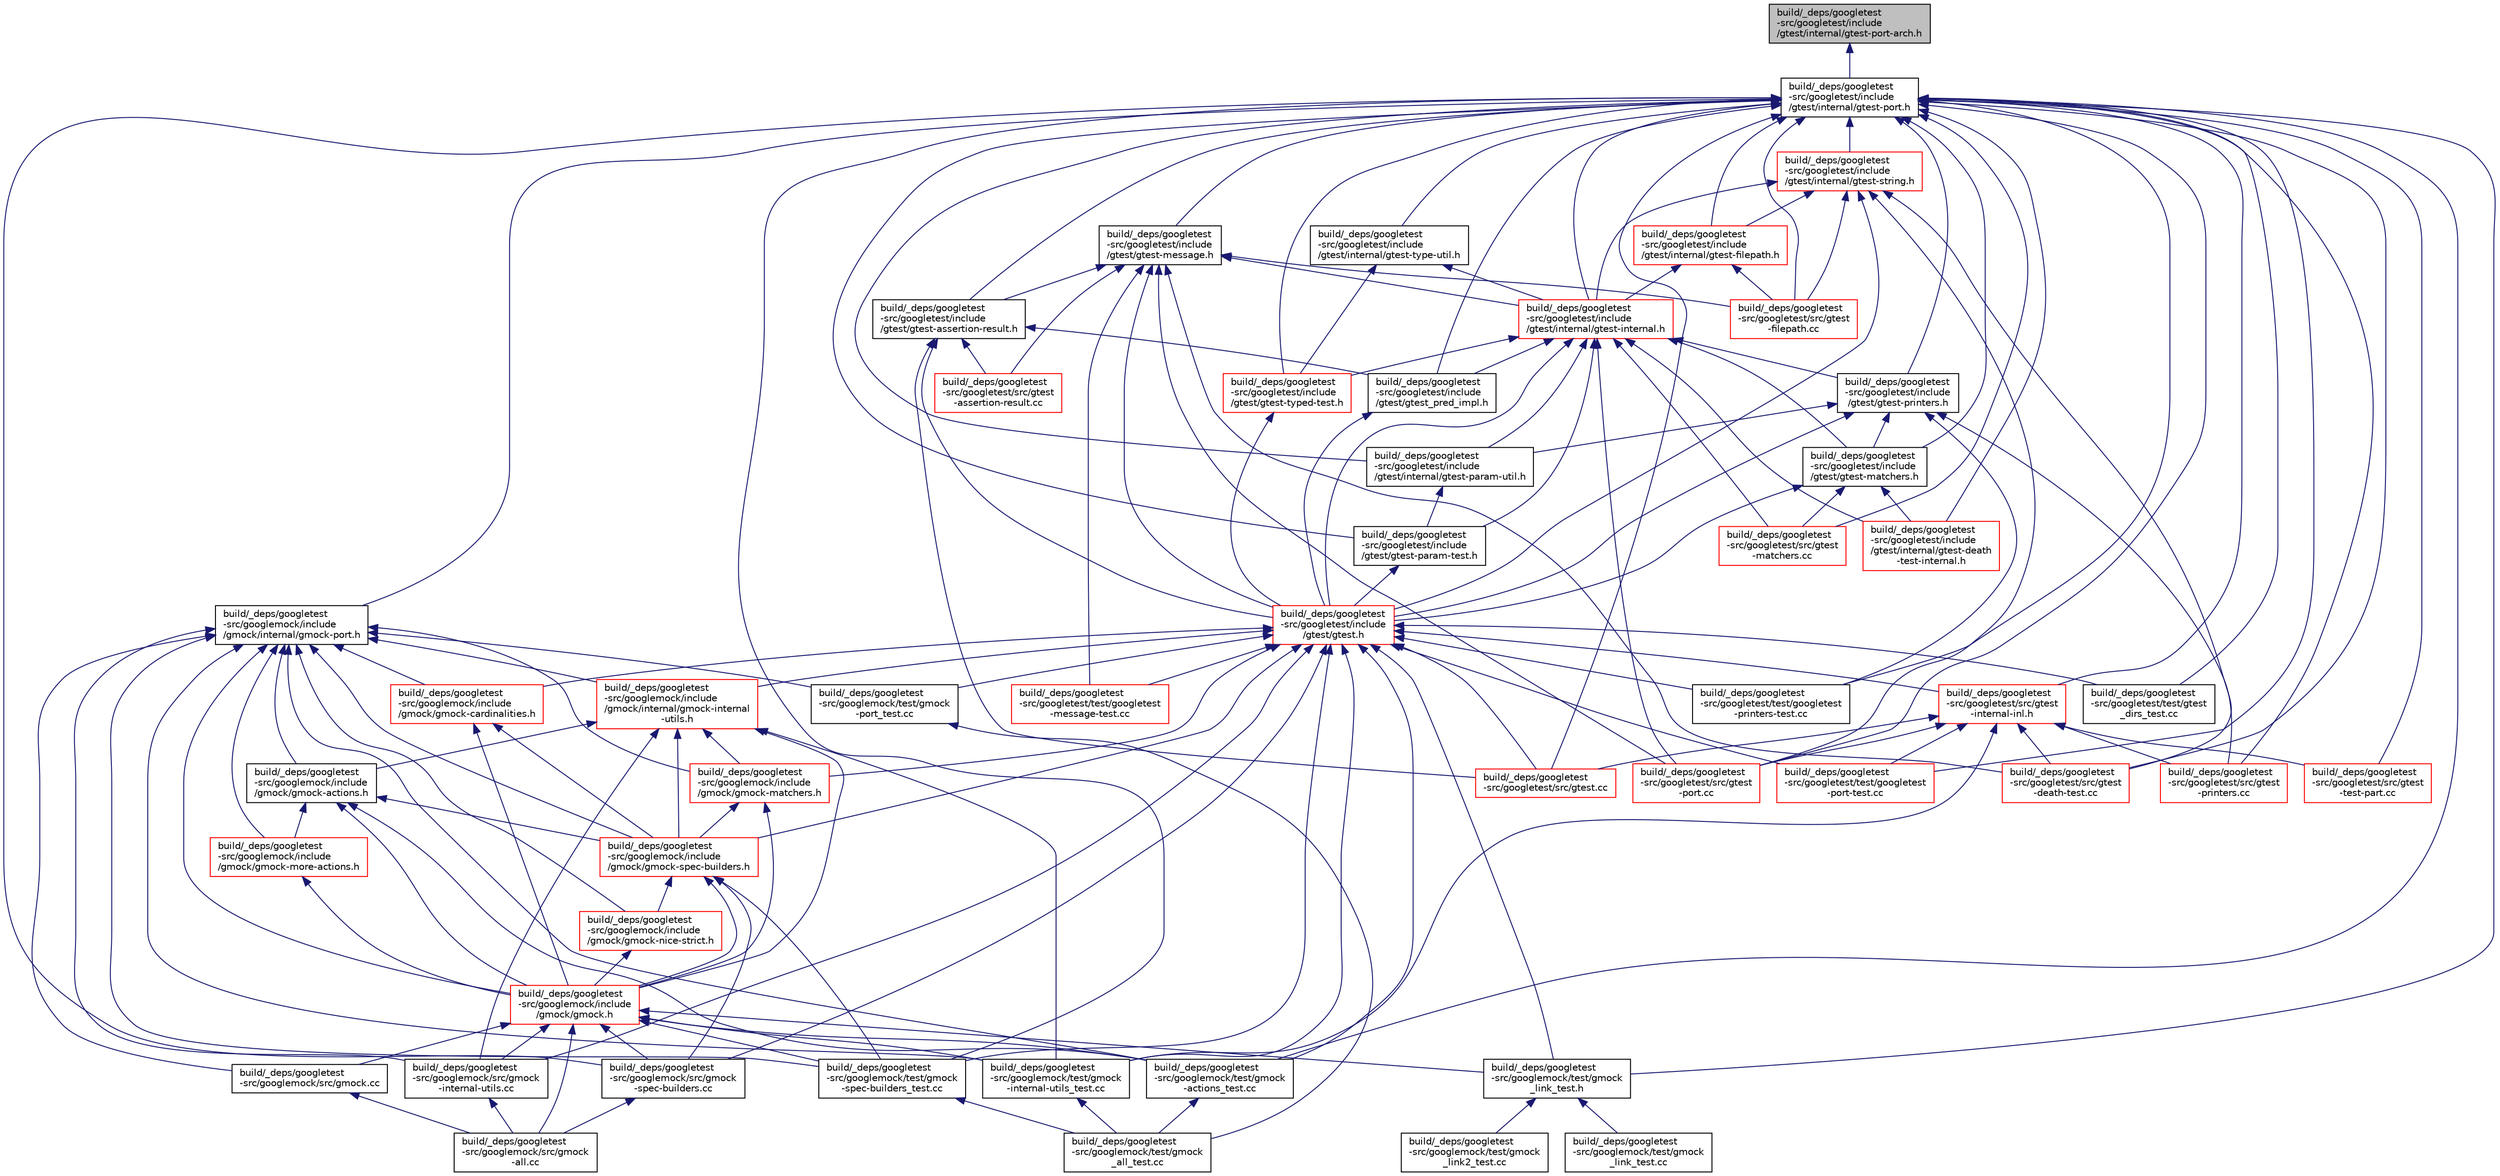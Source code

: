digraph "build/_deps/googletest-src/googletest/include/gtest/internal/gtest-port-arch.h"
{
 // LATEX_PDF_SIZE
  edge [fontname="Helvetica",fontsize="10",labelfontname="Helvetica",labelfontsize="10"];
  node [fontname="Helvetica",fontsize="10",shape=record];
  Node1 [label="build/_deps/googletest\l-src/googletest/include\l/gtest/internal/gtest-port-arch.h",height=0.2,width=0.4,color="black", fillcolor="grey75", style="filled", fontcolor="black",tooltip=" "];
  Node1 -> Node2 [dir="back",color="midnightblue",fontsize="10",style="solid"];
  Node2 [label="build/_deps/googletest\l-src/googletest/include\l/gtest/internal/gtest-port.h",height=0.2,width=0.4,color="black", fillcolor="white", style="filled",URL="$gtest-port_8h.html",tooltip=" "];
  Node2 -> Node3 [dir="back",color="midnightblue",fontsize="10",style="solid"];
  Node3 [label="build/_deps/googletest\l-src/googlemock/include\l/gmock/internal/gmock-port.h",height=0.2,width=0.4,color="black", fillcolor="white", style="filled",URL="$gmock-port_8h.html",tooltip=" "];
  Node3 -> Node4 [dir="back",color="midnightblue",fontsize="10",style="solid"];
  Node4 [label="build/_deps/googletest\l-src/googlemock/include\l/gmock/gmock-actions.h",height=0.2,width=0.4,color="black", fillcolor="white", style="filled",URL="$gmock-actions_8h.html",tooltip=" "];
  Node4 -> Node5 [dir="back",color="midnightblue",fontsize="10",style="solid"];
  Node5 [label="build/_deps/googletest\l-src/googlemock/include\l/gmock/gmock-more-actions.h",height=0.2,width=0.4,color="red", fillcolor="white", style="filled",URL="$gmock-more-actions_8h.html",tooltip=" "];
  Node5 -> Node6 [dir="back",color="midnightblue",fontsize="10",style="solid"];
  Node6 [label="build/_deps/googletest\l-src/googlemock/include\l/gmock/gmock.h",height=0.2,width=0.4,color="red", fillcolor="white", style="filled",URL="$gmock_8h.html",tooltip=" "];
  Node6 -> Node10 [dir="back",color="midnightblue",fontsize="10",style="solid"];
  Node10 [label="build/_deps/googletest\l-src/googlemock/src/gmock\l-all.cc",height=0.2,width=0.4,color="black", fillcolor="white", style="filled",URL="$gmock-all_8cc.html",tooltip=" "];
  Node6 -> Node11 [dir="back",color="midnightblue",fontsize="10",style="solid"];
  Node11 [label="build/_deps/googletest\l-src/googlemock/src/gmock\l-internal-utils.cc",height=0.2,width=0.4,color="black", fillcolor="white", style="filled",URL="$gmock-internal-utils_8cc.html",tooltip=" "];
  Node11 -> Node10 [dir="back",color="midnightblue",fontsize="10",style="solid"];
  Node6 -> Node12 [dir="back",color="midnightblue",fontsize="10",style="solid"];
  Node12 [label="build/_deps/googletest\l-src/googlemock/src/gmock\l-spec-builders.cc",height=0.2,width=0.4,color="black", fillcolor="white", style="filled",URL="$gmock-spec-builders_8cc.html",tooltip=" "];
  Node12 -> Node10 [dir="back",color="midnightblue",fontsize="10",style="solid"];
  Node6 -> Node13 [dir="back",color="midnightblue",fontsize="10",style="solid"];
  Node13 [label="build/_deps/googletest\l-src/googlemock/src/gmock.cc",height=0.2,width=0.4,color="black", fillcolor="white", style="filled",URL="$gmock_8cc.html",tooltip=" "];
  Node13 -> Node10 [dir="back",color="midnightblue",fontsize="10",style="solid"];
  Node6 -> Node15 [dir="back",color="midnightblue",fontsize="10",style="solid"];
  Node15 [label="build/_deps/googletest\l-src/googlemock/test/gmock\l-actions_test.cc",height=0.2,width=0.4,color="black", fillcolor="white", style="filled",URL="$gmock-actions__test_8cc.html",tooltip=" "];
  Node15 -> Node16 [dir="back",color="midnightblue",fontsize="10",style="solid"];
  Node16 [label="build/_deps/googletest\l-src/googlemock/test/gmock\l_all_test.cc",height=0.2,width=0.4,color="black", fillcolor="white", style="filled",URL="$gmock__all__test_8cc.html",tooltip=" "];
  Node6 -> Node19 [dir="back",color="midnightblue",fontsize="10",style="solid"];
  Node19 [label="build/_deps/googletest\l-src/googlemock/test/gmock\l-internal-utils_test.cc",height=0.2,width=0.4,color="black", fillcolor="white", style="filled",URL="$gmock-internal-utils__test_8cc.html",tooltip=" "];
  Node19 -> Node16 [dir="back",color="midnightblue",fontsize="10",style="solid"];
  Node6 -> Node28 [dir="back",color="midnightblue",fontsize="10",style="solid"];
  Node28 [label="build/_deps/googletest\l-src/googlemock/test/gmock\l-spec-builders_test.cc",height=0.2,width=0.4,color="black", fillcolor="white", style="filled",URL="$gmock-spec-builders__test_8cc.html",tooltip=" "];
  Node28 -> Node16 [dir="back",color="midnightblue",fontsize="10",style="solid"];
  Node6 -> Node31 [dir="back",color="midnightblue",fontsize="10",style="solid"];
  Node31 [label="build/_deps/googletest\l-src/googlemock/test/gmock\l_link_test.h",height=0.2,width=0.4,color="black", fillcolor="white", style="filled",URL="$gmock__link__test_8h.html",tooltip=" "];
  Node31 -> Node32 [dir="back",color="midnightblue",fontsize="10",style="solid"];
  Node32 [label="build/_deps/googletest\l-src/googlemock/test/gmock\l_link2_test.cc",height=0.2,width=0.4,color="black", fillcolor="white", style="filled",URL="$gmock__link2__test_8cc.html",tooltip=" "];
  Node31 -> Node33 [dir="back",color="midnightblue",fontsize="10",style="solid"];
  Node33 [label="build/_deps/googletest\l-src/googlemock/test/gmock\l_link_test.cc",height=0.2,width=0.4,color="black", fillcolor="white", style="filled",URL="$gmock__link__test_8cc.html",tooltip=" "];
  Node4 -> Node37 [dir="back",color="midnightblue",fontsize="10",style="solid"];
  Node37 [label="build/_deps/googletest\l-src/googlemock/include\l/gmock/gmock-spec-builders.h",height=0.2,width=0.4,color="red", fillcolor="white", style="filled",URL="$gmock-spec-builders_8h.html",tooltip=" "];
  Node37 -> Node39 [dir="back",color="midnightblue",fontsize="10",style="solid"];
  Node39 [label="build/_deps/googletest\l-src/googlemock/include\l/gmock/gmock-nice-strict.h",height=0.2,width=0.4,color="red", fillcolor="white", style="filled",URL="$gmock-nice-strict_8h.html",tooltip=" "];
  Node39 -> Node6 [dir="back",color="midnightblue",fontsize="10",style="solid"];
  Node37 -> Node6 [dir="back",color="midnightblue",fontsize="10",style="solid"];
  Node37 -> Node12 [dir="back",color="midnightblue",fontsize="10",style="solid"];
  Node37 -> Node28 [dir="back",color="midnightblue",fontsize="10",style="solid"];
  Node4 -> Node6 [dir="back",color="midnightblue",fontsize="10",style="solid"];
  Node4 -> Node15 [dir="back",color="midnightblue",fontsize="10",style="solid"];
  Node3 -> Node40 [dir="back",color="midnightblue",fontsize="10",style="solid"];
  Node40 [label="build/_deps/googletest\l-src/googlemock/include\l/gmock/gmock-cardinalities.h",height=0.2,width=0.4,color="red", fillcolor="white", style="filled",URL="$gmock-cardinalities_8h.html",tooltip=" "];
  Node40 -> Node37 [dir="back",color="midnightblue",fontsize="10",style="solid"];
  Node40 -> Node6 [dir="back",color="midnightblue",fontsize="10",style="solid"];
  Node3 -> Node42 [dir="back",color="midnightblue",fontsize="10",style="solid"];
  Node42 [label="build/_deps/googletest\l-src/googlemock/include\l/gmock/gmock-matchers.h",height=0.2,width=0.4,color="red", fillcolor="white", style="filled",URL="$gmock-matchers_8h.html",tooltip=" "];
  Node42 -> Node37 [dir="back",color="midnightblue",fontsize="10",style="solid"];
  Node42 -> Node6 [dir="back",color="midnightblue",fontsize="10",style="solid"];
  Node3 -> Node5 [dir="back",color="midnightblue",fontsize="10",style="solid"];
  Node3 -> Node39 [dir="back",color="midnightblue",fontsize="10",style="solid"];
  Node3 -> Node37 [dir="back",color="midnightblue",fontsize="10",style="solid"];
  Node3 -> Node6 [dir="back",color="midnightblue",fontsize="10",style="solid"];
  Node3 -> Node45 [dir="back",color="midnightblue",fontsize="10",style="solid"];
  Node45 [label="build/_deps/googletest\l-src/googlemock/include\l/gmock/internal/gmock-internal\l-utils.h",height=0.2,width=0.4,color="red", fillcolor="white", style="filled",URL="$gmock-internal-utils_8h.html",tooltip=" "];
  Node45 -> Node4 [dir="back",color="midnightblue",fontsize="10",style="solid"];
  Node45 -> Node42 [dir="back",color="midnightblue",fontsize="10",style="solid"];
  Node45 -> Node37 [dir="back",color="midnightblue",fontsize="10",style="solid"];
  Node45 -> Node6 [dir="back",color="midnightblue",fontsize="10",style="solid"];
  Node45 -> Node11 [dir="back",color="midnightblue",fontsize="10",style="solid"];
  Node45 -> Node19 [dir="back",color="midnightblue",fontsize="10",style="solid"];
  Node3 -> Node11 [dir="back",color="midnightblue",fontsize="10",style="solid"];
  Node3 -> Node13 [dir="back",color="midnightblue",fontsize="10",style="solid"];
  Node3 -> Node15 [dir="back",color="midnightblue",fontsize="10",style="solid"];
  Node3 -> Node19 [dir="back",color="midnightblue",fontsize="10",style="solid"];
  Node3 -> Node46 [dir="back",color="midnightblue",fontsize="10",style="solid"];
  Node46 [label="build/_deps/googletest\l-src/googlemock/test/gmock\l-port_test.cc",height=0.2,width=0.4,color="black", fillcolor="white", style="filled",URL="$gmock-port__test_8cc.html",tooltip=" "];
  Node46 -> Node16 [dir="back",color="midnightblue",fontsize="10",style="solid"];
  Node3 -> Node28 [dir="back",color="midnightblue",fontsize="10",style="solid"];
  Node2 -> Node12 [dir="back",color="midnightblue",fontsize="10",style="solid"];
  Node2 -> Node15 [dir="back",color="midnightblue",fontsize="10",style="solid"];
  Node2 -> Node28 [dir="back",color="midnightblue",fontsize="10",style="solid"];
  Node2 -> Node31 [dir="back",color="midnightblue",fontsize="10",style="solid"];
  Node2 -> Node47 [dir="back",color="midnightblue",fontsize="10",style="solid"];
  Node47 [label="build/_deps/googletest\l-src/googletest/include\l/gtest/gtest-assertion-result.h",height=0.2,width=0.4,color="black", fillcolor="white", style="filled",URL="$gtest-assertion-result_8h.html",tooltip=" "];
  Node47 -> Node48 [dir="back",color="midnightblue",fontsize="10",style="solid"];
  Node48 [label="build/_deps/googletest\l-src/googletest/include\l/gtest/gtest.h",height=0.2,width=0.4,color="red", fillcolor="white", style="filled",URL="$gtest_8h.html",tooltip=" "];
  Node48 -> Node40 [dir="back",color="midnightblue",fontsize="10",style="solid"];
  Node48 -> Node42 [dir="back",color="midnightblue",fontsize="10",style="solid"];
  Node48 -> Node37 [dir="back",color="midnightblue",fontsize="10",style="solid"];
  Node48 -> Node45 [dir="back",color="midnightblue",fontsize="10",style="solid"];
  Node48 -> Node11 [dir="back",color="midnightblue",fontsize="10",style="solid"];
  Node48 -> Node12 [dir="back",color="midnightblue",fontsize="10",style="solid"];
  Node48 -> Node15 [dir="back",color="midnightblue",fontsize="10",style="solid"];
  Node48 -> Node19 [dir="back",color="midnightblue",fontsize="10",style="solid"];
  Node48 -> Node46 [dir="back",color="midnightblue",fontsize="10",style="solid"];
  Node48 -> Node28 [dir="back",color="midnightblue",fontsize="10",style="solid"];
  Node48 -> Node31 [dir="back",color="midnightblue",fontsize="10",style="solid"];
  Node48 -> Node56 [dir="back",color="midnightblue",fontsize="10",style="solid"];
  Node56 [label="build/_deps/googletest\l-src/googletest/src/gtest\l-internal-inl.h",height=0.2,width=0.4,color="red", fillcolor="white", style="filled",URL="$gtest-internal-inl_8h.html",tooltip=" "];
  Node56 -> Node19 [dir="back",color="midnightblue",fontsize="10",style="solid"];
  Node56 -> Node57 [dir="back",color="midnightblue",fontsize="10",style="solid"];
  Node57 [label="build/_deps/googletest\l-src/googletest/src/gtest\l-death-test.cc",height=0.2,width=0.4,color="red", fillcolor="white", style="filled",URL="$gtest-death-test_8cc.html",tooltip=" "];
  Node56 -> Node59 [dir="back",color="midnightblue",fontsize="10",style="solid"];
  Node59 [label="build/_deps/googletest\l-src/googletest/src/gtest\l-port.cc",height=0.2,width=0.4,color="red", fillcolor="white", style="filled",URL="$gtest-port_8cc.html",tooltip=" "];
  Node56 -> Node60 [dir="back",color="midnightblue",fontsize="10",style="solid"];
  Node60 [label="build/_deps/googletest\l-src/googletest/src/gtest\l-printers.cc",height=0.2,width=0.4,color="red", fillcolor="white", style="filled",URL="$gtest-printers_8cc.html",tooltip=" "];
  Node56 -> Node61 [dir="back",color="midnightblue",fontsize="10",style="solid"];
  Node61 [label="build/_deps/googletest\l-src/googletest/src/gtest\l-test-part.cc",height=0.2,width=0.4,color="red", fillcolor="white", style="filled",URL="$gtest-test-part_8cc.html",tooltip=" "];
  Node56 -> Node62 [dir="back",color="midnightblue",fontsize="10",style="solid"];
  Node62 [label="build/_deps/googletest\l-src/googletest/src/gtest.cc",height=0.2,width=0.4,color="red", fillcolor="white", style="filled",URL="$gtest_8cc.html",tooltip=" "];
  Node56 -> Node70 [dir="back",color="midnightblue",fontsize="10",style="solid"];
  Node70 [label="build/_deps/googletest\l-src/googletest/test/googletest\l-port-test.cc",height=0.2,width=0.4,color="red", fillcolor="white", style="filled",URL="$googletest-port-test_8cc.html",tooltip=" "];
  Node48 -> Node62 [dir="back",color="midnightblue",fontsize="10",style="solid"];
  Node48 -> Node97 [dir="back",color="midnightblue",fontsize="10",style="solid"];
  Node97 [label="build/_deps/googletest\l-src/googletest/test/googletest\l-message-test.cc",height=0.2,width=0.4,color="red", fillcolor="white", style="filled",URL="$googletest-message-test_8cc.html",tooltip=" "];
  Node48 -> Node70 [dir="back",color="midnightblue",fontsize="10",style="solid"];
  Node48 -> Node102 [dir="back",color="midnightblue",fontsize="10",style="solid"];
  Node102 [label="build/_deps/googletest\l-src/googletest/test/googletest\l-printers-test.cc",height=0.2,width=0.4,color="black", fillcolor="white", style="filled",URL="$googletest-printers-test_8cc.html",tooltip=" "];
  Node48 -> Node113 [dir="back",color="midnightblue",fontsize="10",style="solid"];
  Node113 [label="build/_deps/googletest\l-src/googletest/test/gtest\l_dirs_test.cc",height=0.2,width=0.4,color="black", fillcolor="white", style="filled",URL="$gtest__dirs__test_8cc.html",tooltip=" "];
  Node47 -> Node130 [dir="back",color="midnightblue",fontsize="10",style="solid"];
  Node130 [label="build/_deps/googletest\l-src/googletest/include\l/gtest/gtest_pred_impl.h",height=0.2,width=0.4,color="black", fillcolor="white", style="filled",URL="$gtest__pred__impl_8h.html",tooltip=" "];
  Node130 -> Node48 [dir="back",color="midnightblue",fontsize="10",style="solid"];
  Node47 -> Node131 [dir="back",color="midnightblue",fontsize="10",style="solid"];
  Node131 [label="build/_deps/googletest\l-src/googletest/src/gtest\l-assertion-result.cc",height=0.2,width=0.4,color="red", fillcolor="white", style="filled",URL="$gtest-assertion-result_8cc.html",tooltip=" "];
  Node47 -> Node62 [dir="back",color="midnightblue",fontsize="10",style="solid"];
  Node2 -> Node132 [dir="back",color="midnightblue",fontsize="10",style="solid"];
  Node132 [label="build/_deps/googletest\l-src/googletest/include\l/gtest/gtest-matchers.h",height=0.2,width=0.4,color="black", fillcolor="white", style="filled",URL="$gtest-matchers_8h.html",tooltip=" "];
  Node132 -> Node48 [dir="back",color="midnightblue",fontsize="10",style="solid"];
  Node132 -> Node133 [dir="back",color="midnightblue",fontsize="10",style="solid"];
  Node133 [label="build/_deps/googletest\l-src/googletest/include\l/gtest/internal/gtest-death\l-test-internal.h",height=0.2,width=0.4,color="red", fillcolor="white", style="filled",URL="$gtest-death-test-internal_8h.html",tooltip=" "];
  Node132 -> Node135 [dir="back",color="midnightblue",fontsize="10",style="solid"];
  Node135 [label="build/_deps/googletest\l-src/googletest/src/gtest\l-matchers.cc",height=0.2,width=0.4,color="red", fillcolor="white", style="filled",URL="$gtest-matchers_8cc.html",tooltip=" "];
  Node2 -> Node136 [dir="back",color="midnightblue",fontsize="10",style="solid"];
  Node136 [label="build/_deps/googletest\l-src/googletest/include\l/gtest/gtest-message.h",height=0.2,width=0.4,color="black", fillcolor="white", style="filled",URL="$gtest-message_8h.html",tooltip=" "];
  Node136 -> Node47 [dir="back",color="midnightblue",fontsize="10",style="solid"];
  Node136 -> Node48 [dir="back",color="midnightblue",fontsize="10",style="solid"];
  Node136 -> Node137 [dir="back",color="midnightblue",fontsize="10",style="solid"];
  Node137 [label="build/_deps/googletest\l-src/googletest/include\l/gtest/internal/gtest-internal.h",height=0.2,width=0.4,color="red", fillcolor="white", style="filled",URL="$gtest-internal_8h.html",tooltip=" "];
  Node137 -> Node132 [dir="back",color="midnightblue",fontsize="10",style="solid"];
  Node137 -> Node138 [dir="back",color="midnightblue",fontsize="10",style="solid"];
  Node138 [label="build/_deps/googletest\l-src/googletest/include\l/gtest/gtest-param-test.h",height=0.2,width=0.4,color="black", fillcolor="white", style="filled",URL="$gtest-param-test_8h.html",tooltip=" "];
  Node138 -> Node48 [dir="back",color="midnightblue",fontsize="10",style="solid"];
  Node137 -> Node139 [dir="back",color="midnightblue",fontsize="10",style="solid"];
  Node139 [label="build/_deps/googletest\l-src/googletest/include\l/gtest/gtest-printers.h",height=0.2,width=0.4,color="black", fillcolor="white", style="filled",URL="$gtest-printers_8h.html",tooltip=" "];
  Node139 -> Node132 [dir="back",color="midnightblue",fontsize="10",style="solid"];
  Node139 -> Node48 [dir="back",color="midnightblue",fontsize="10",style="solid"];
  Node139 -> Node140 [dir="back",color="midnightblue",fontsize="10",style="solid"];
  Node140 [label="build/_deps/googletest\l-src/googletest/include\l/gtest/internal/gtest-param-util.h",height=0.2,width=0.4,color="black", fillcolor="white", style="filled",URL="$gtest-param-util_8h.html",tooltip=" "];
  Node140 -> Node138 [dir="back",color="midnightblue",fontsize="10",style="solid"];
  Node139 -> Node60 [dir="back",color="midnightblue",fontsize="10",style="solid"];
  Node139 -> Node102 [dir="back",color="midnightblue",fontsize="10",style="solid"];
  Node137 -> Node142 [dir="back",color="midnightblue",fontsize="10",style="solid"];
  Node142 [label="build/_deps/googletest\l-src/googletest/include\l/gtest/gtest-typed-test.h",height=0.2,width=0.4,color="red", fillcolor="white", style="filled",URL="$gtest-typed-test_8h.html",tooltip=" "];
  Node142 -> Node48 [dir="back",color="midnightblue",fontsize="10",style="solid"];
  Node137 -> Node48 [dir="back",color="midnightblue",fontsize="10",style="solid"];
  Node137 -> Node130 [dir="back",color="midnightblue",fontsize="10",style="solid"];
  Node137 -> Node133 [dir="back",color="midnightblue",fontsize="10",style="solid"];
  Node137 -> Node140 [dir="back",color="midnightblue",fontsize="10",style="solid"];
  Node137 -> Node135 [dir="back",color="midnightblue",fontsize="10",style="solid"];
  Node137 -> Node59 [dir="back",color="midnightblue",fontsize="10",style="solid"];
  Node136 -> Node131 [dir="back",color="midnightblue",fontsize="10",style="solid"];
  Node136 -> Node57 [dir="back",color="midnightblue",fontsize="10",style="solid"];
  Node136 -> Node143 [dir="back",color="midnightblue",fontsize="10",style="solid"];
  Node143 [label="build/_deps/googletest\l-src/googletest/src/gtest\l-filepath.cc",height=0.2,width=0.4,color="red", fillcolor="white", style="filled",URL="$gtest-filepath_8cc.html",tooltip=" "];
  Node136 -> Node59 [dir="back",color="midnightblue",fontsize="10",style="solid"];
  Node136 -> Node97 [dir="back",color="midnightblue",fontsize="10",style="solid"];
  Node2 -> Node138 [dir="back",color="midnightblue",fontsize="10",style="solid"];
  Node2 -> Node139 [dir="back",color="midnightblue",fontsize="10",style="solid"];
  Node2 -> Node142 [dir="back",color="midnightblue",fontsize="10",style="solid"];
  Node2 -> Node130 [dir="back",color="midnightblue",fontsize="10",style="solid"];
  Node2 -> Node133 [dir="back",color="midnightblue",fontsize="10",style="solid"];
  Node2 -> Node144 [dir="back",color="midnightblue",fontsize="10",style="solid"];
  Node144 [label="build/_deps/googletest\l-src/googletest/include\l/gtest/internal/gtest-filepath.h",height=0.2,width=0.4,color="red", fillcolor="white", style="filled",URL="$gtest-filepath_8h.html",tooltip=" "];
  Node144 -> Node137 [dir="back",color="midnightblue",fontsize="10",style="solid"];
  Node144 -> Node143 [dir="back",color="midnightblue",fontsize="10",style="solid"];
  Node2 -> Node137 [dir="back",color="midnightblue",fontsize="10",style="solid"];
  Node2 -> Node140 [dir="back",color="midnightblue",fontsize="10",style="solid"];
  Node2 -> Node145 [dir="back",color="midnightblue",fontsize="10",style="solid"];
  Node145 [label="build/_deps/googletest\l-src/googletest/include\l/gtest/internal/gtest-string.h",height=0.2,width=0.4,color="red", fillcolor="white", style="filled",URL="$gtest-string_8h.html",tooltip=" "];
  Node145 -> Node48 [dir="back",color="midnightblue",fontsize="10",style="solid"];
  Node145 -> Node144 [dir="back",color="midnightblue",fontsize="10",style="solid"];
  Node145 -> Node137 [dir="back",color="midnightblue",fontsize="10",style="solid"];
  Node145 -> Node57 [dir="back",color="midnightblue",fontsize="10",style="solid"];
  Node145 -> Node143 [dir="back",color="midnightblue",fontsize="10",style="solid"];
  Node145 -> Node59 [dir="back",color="midnightblue",fontsize="10",style="solid"];
  Node2 -> Node146 [dir="back",color="midnightblue",fontsize="10",style="solid"];
  Node146 [label="build/_deps/googletest\l-src/googletest/include\l/gtest/internal/gtest-type-util.h",height=0.2,width=0.4,color="black", fillcolor="white", style="filled",URL="$gtest-type-util_8h.html",tooltip=" "];
  Node146 -> Node142 [dir="back",color="midnightblue",fontsize="10",style="solid"];
  Node146 -> Node137 [dir="back",color="midnightblue",fontsize="10",style="solid"];
  Node2 -> Node57 [dir="back",color="midnightblue",fontsize="10",style="solid"];
  Node2 -> Node143 [dir="back",color="midnightblue",fontsize="10",style="solid"];
  Node2 -> Node56 [dir="back",color="midnightblue",fontsize="10",style="solid"];
  Node2 -> Node135 [dir="back",color="midnightblue",fontsize="10",style="solid"];
  Node2 -> Node59 [dir="back",color="midnightblue",fontsize="10",style="solid"];
  Node2 -> Node60 [dir="back",color="midnightblue",fontsize="10",style="solid"];
  Node2 -> Node61 [dir="back",color="midnightblue",fontsize="10",style="solid"];
  Node2 -> Node62 [dir="back",color="midnightblue",fontsize="10",style="solid"];
  Node2 -> Node70 [dir="back",color="midnightblue",fontsize="10",style="solid"];
  Node2 -> Node102 [dir="back",color="midnightblue",fontsize="10",style="solid"];
  Node2 -> Node113 [dir="back",color="midnightblue",fontsize="10",style="solid"];
}
